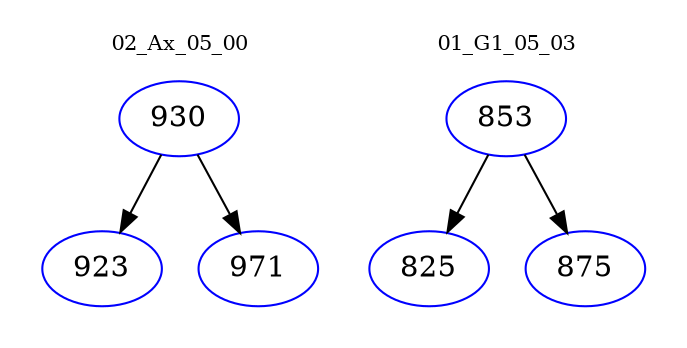 digraph{
subgraph cluster_0 {
color = white
label = "02_Ax_05_00";
fontsize=10;
T0_930 [label="930", color="blue"]
T0_930 -> T0_923 [color="black"]
T0_923 [label="923", color="blue"]
T0_930 -> T0_971 [color="black"]
T0_971 [label="971", color="blue"]
}
subgraph cluster_1 {
color = white
label = "01_G1_05_03";
fontsize=10;
T1_853 [label="853", color="blue"]
T1_853 -> T1_825 [color="black"]
T1_825 [label="825", color="blue"]
T1_853 -> T1_875 [color="black"]
T1_875 [label="875", color="blue"]
}
}
